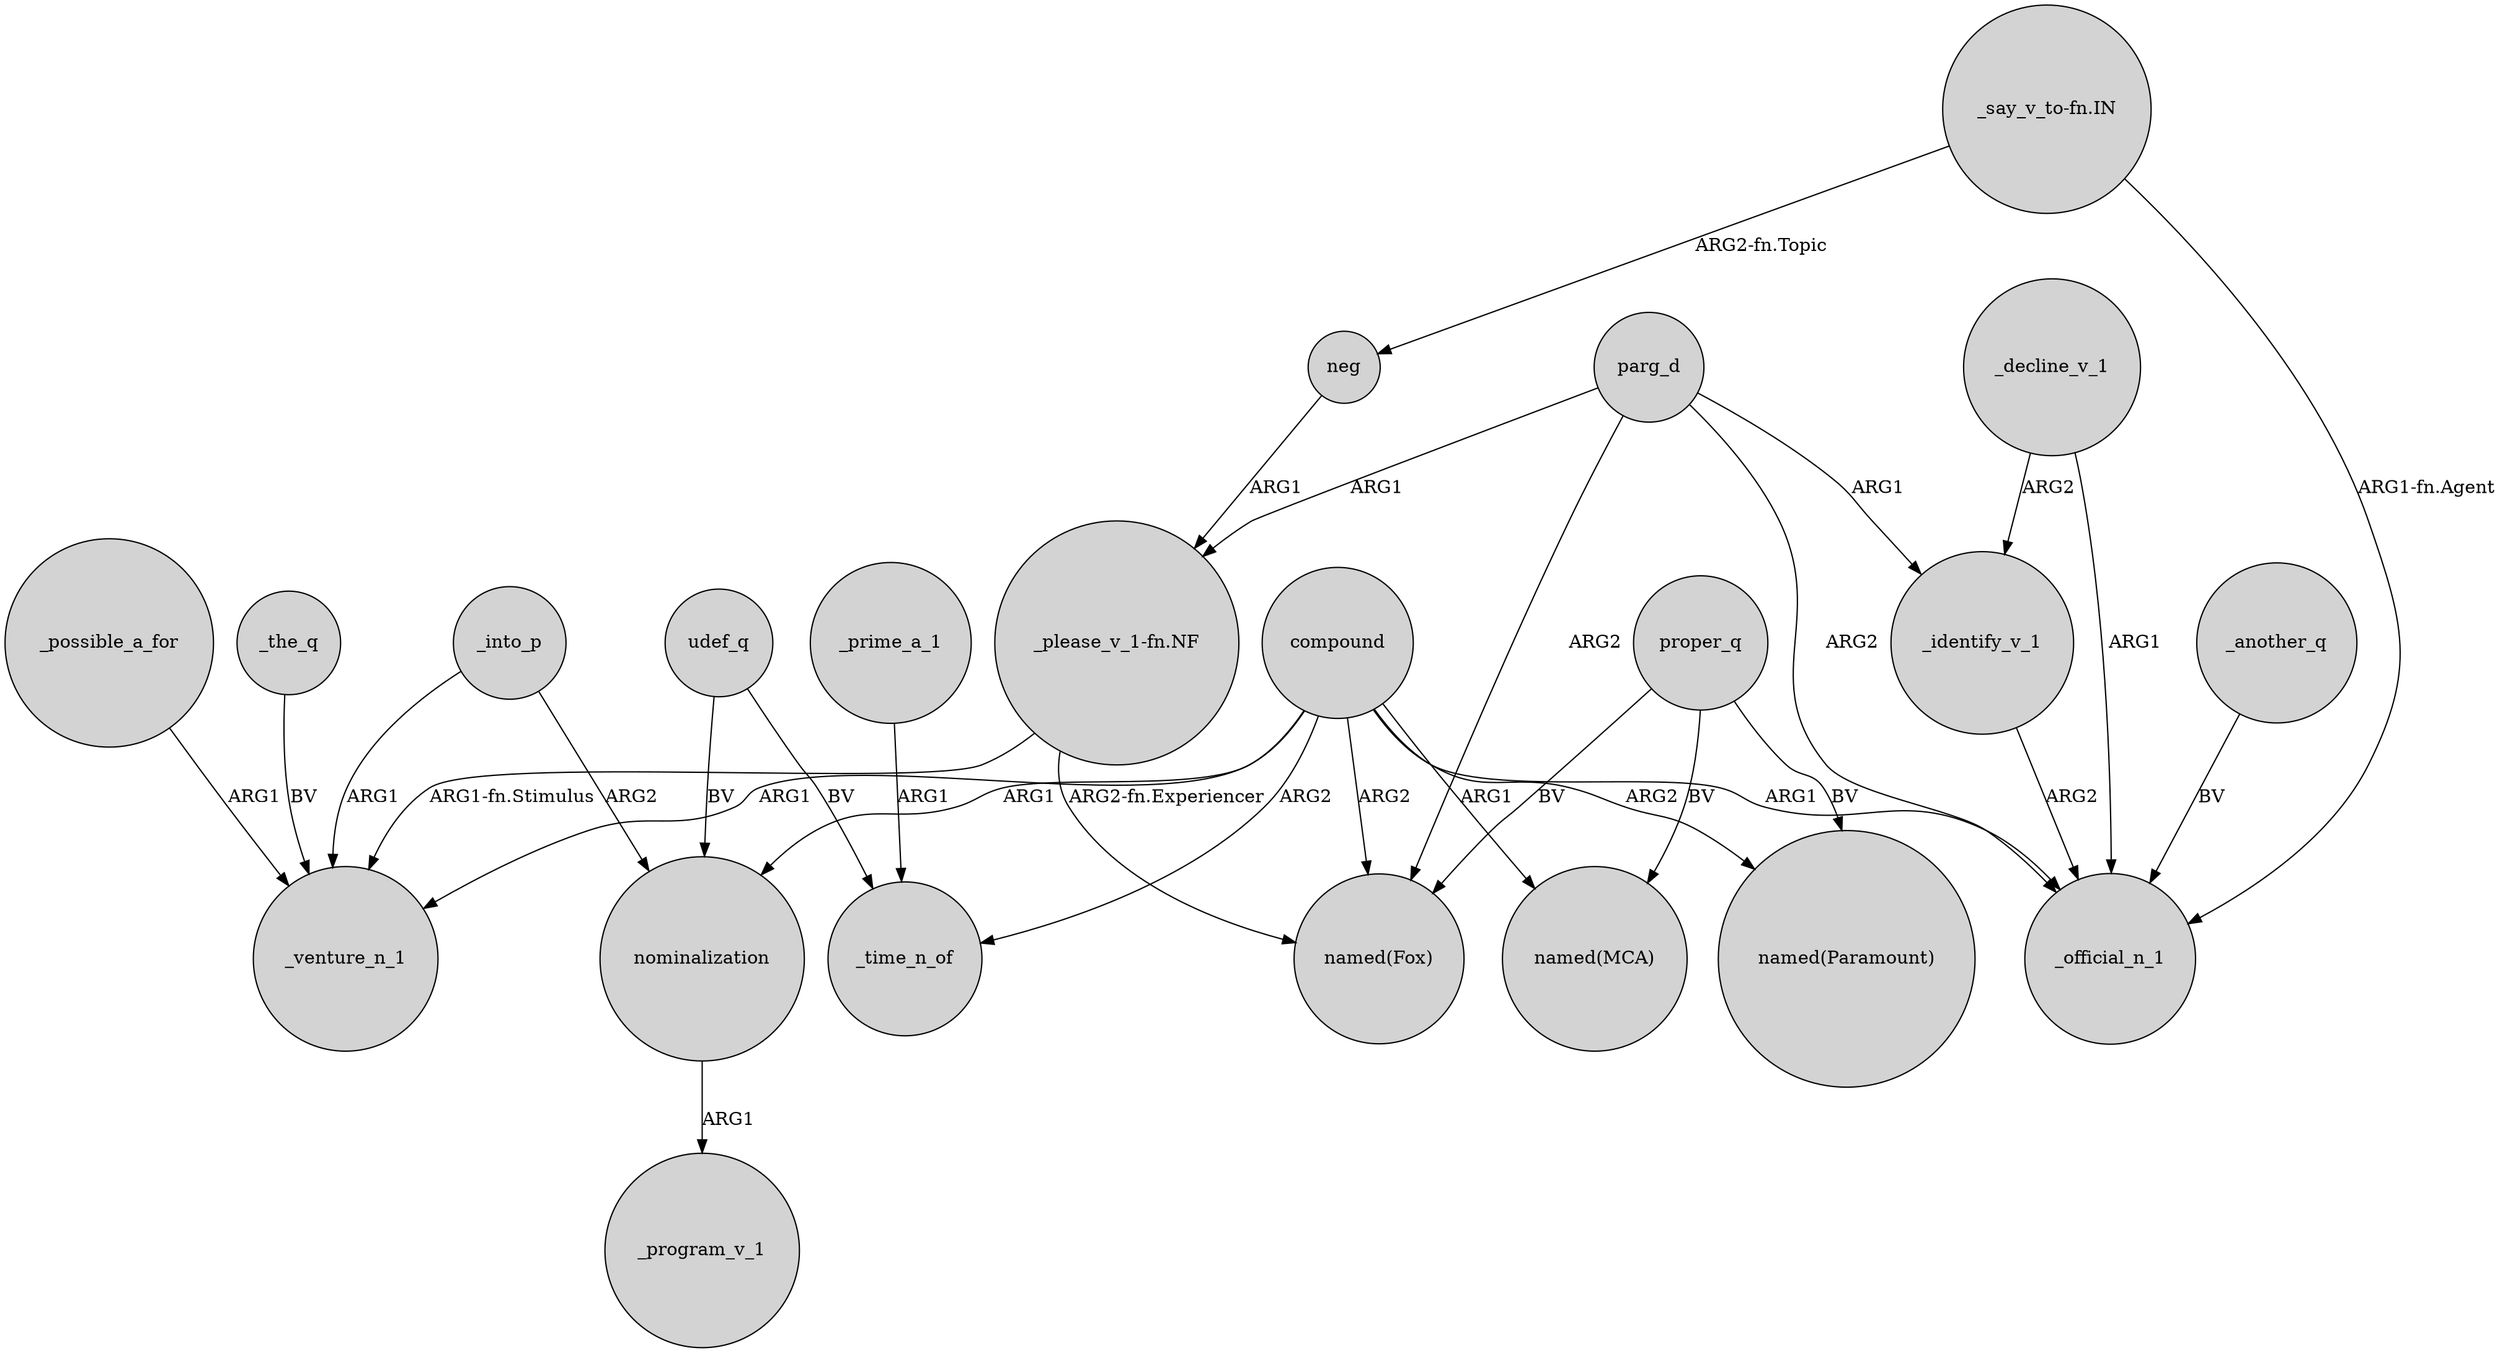 digraph {
	node [shape=circle style=filled]
	parg_d -> "_please_v_1-fn.NF" [label=ARG1]
	compound -> _venture_n_1 [label=ARG1]
	_prime_a_1 -> _time_n_of [label=ARG1]
	_into_p -> _venture_n_1 [label=ARG1]
	neg -> "_please_v_1-fn.NF" [label=ARG1]
	"_say_v_to-fn.IN" -> _official_n_1 [label="ARG1-fn.Agent"]
	_into_p -> nominalization [label=ARG2]
	proper_q -> "named(Fox)" [label=BV]
	compound -> "named(MCA)" [label=ARG1]
	_decline_v_1 -> _official_n_1 [label=ARG1]
	_decline_v_1 -> _identify_v_1 [label=ARG2]
	parg_d -> _official_n_1 [label=ARG2]
	nominalization -> _program_v_1 [label=ARG1]
	parg_d -> _identify_v_1 [label=ARG1]
	_another_q -> _official_n_1 [label=BV]
	"_please_v_1-fn.NF" -> "named(Fox)" [label="ARG2-fn.Experiencer"]
	proper_q -> "named(MCA)" [label=BV]
	udef_q -> _time_n_of [label=BV]
	proper_q -> "named(Paramount)" [label=BV]
	compound -> _time_n_of [label=ARG2]
	_the_q -> _venture_n_1 [label=BV]
	udef_q -> nominalization [label=BV]
	compound -> "named(Fox)" [label=ARG2]
	compound -> _official_n_1 [label=ARG1]
	"_say_v_to-fn.IN" -> neg [label="ARG2-fn.Topic"]
	compound -> "named(Paramount)" [label=ARG2]
	"_please_v_1-fn.NF" -> _venture_n_1 [label="ARG1-fn.Stimulus"]
	_identify_v_1 -> _official_n_1 [label=ARG2]
	compound -> nominalization [label=ARG1]
	_possible_a_for -> _venture_n_1 [label=ARG1]
	parg_d -> "named(Fox)" [label=ARG2]
}
